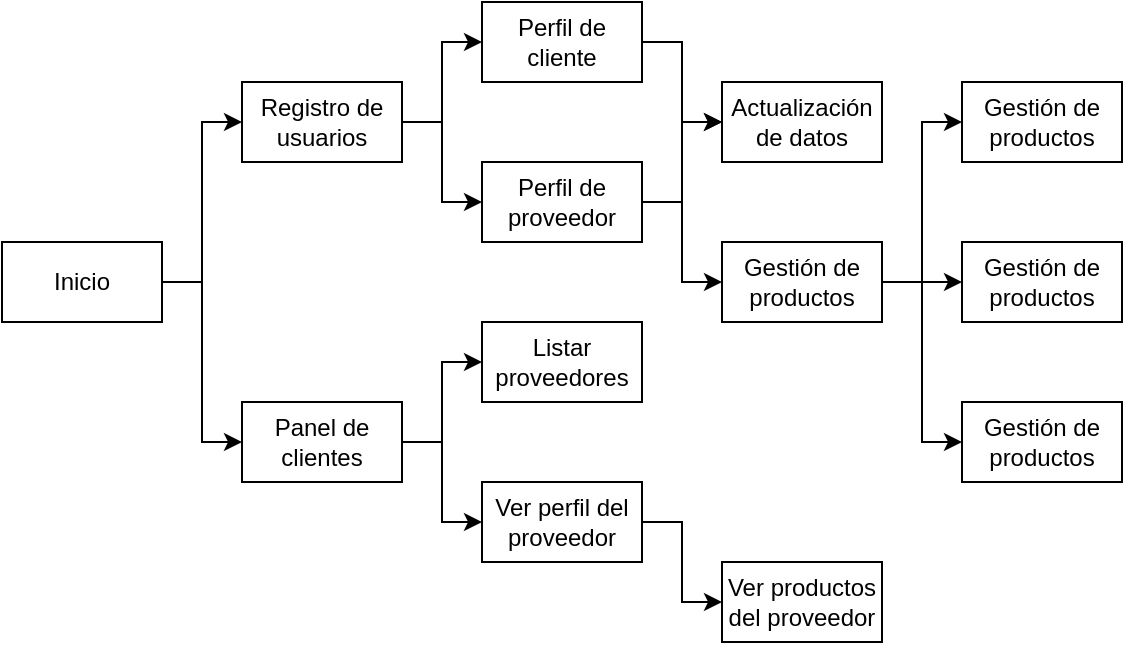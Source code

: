 <mxfile version="22.1.3" type="device">
  <diagram name="Page-1" id="GW0CvmTKzJUiaYzBmrlH">
    <mxGraphModel dx="1195" dy="652" grid="1" gridSize="10" guides="1" tooltips="1" connect="1" arrows="1" fold="1" page="1" pageScale="1" pageWidth="850" pageHeight="1100" math="0" shadow="0">
      <root>
        <mxCell id="0" />
        <mxCell id="1" parent="0" />
        <mxCell id="W2gwUO-j8Dw1JS5upONy-9" style="edgeStyle=orthogonalEdgeStyle;rounded=0;orthogonalLoop=1;jettySize=auto;html=1;entryX=0;entryY=0.5;entryDx=0;entryDy=0;" edge="1" parent="1" source="W2gwUO-j8Dw1JS5upONy-1" target="W2gwUO-j8Dw1JS5upONy-5">
          <mxGeometry relative="1" as="geometry" />
        </mxCell>
        <mxCell id="W2gwUO-j8Dw1JS5upONy-13" style="edgeStyle=orthogonalEdgeStyle;rounded=0;orthogonalLoop=1;jettySize=auto;html=1;entryX=0;entryY=0.5;entryDx=0;entryDy=0;" edge="1" parent="1" source="W2gwUO-j8Dw1JS5upONy-1" target="W2gwUO-j8Dw1JS5upONy-2">
          <mxGeometry relative="1" as="geometry" />
        </mxCell>
        <mxCell id="W2gwUO-j8Dw1JS5upONy-1" value="Inicio&lt;br&gt;" style="rounded=0;whiteSpace=wrap;html=1;" vertex="1" parent="1">
          <mxGeometry x="40" y="280" width="80" height="40" as="geometry" />
        </mxCell>
        <mxCell id="W2gwUO-j8Dw1JS5upONy-14" style="edgeStyle=orthogonalEdgeStyle;rounded=0;orthogonalLoop=1;jettySize=auto;html=1;entryX=0;entryY=0.5;entryDx=0;entryDy=0;" edge="1" parent="1" source="W2gwUO-j8Dw1JS5upONy-2" target="W2gwUO-j8Dw1JS5upONy-3">
          <mxGeometry relative="1" as="geometry" />
        </mxCell>
        <mxCell id="W2gwUO-j8Dw1JS5upONy-15" style="edgeStyle=orthogonalEdgeStyle;rounded=0;orthogonalLoop=1;jettySize=auto;html=1;entryX=0;entryY=0.5;entryDx=0;entryDy=0;" edge="1" parent="1" source="W2gwUO-j8Dw1JS5upONy-2" target="W2gwUO-j8Dw1JS5upONy-4">
          <mxGeometry relative="1" as="geometry" />
        </mxCell>
        <mxCell id="W2gwUO-j8Dw1JS5upONy-2" value="Registro de usuarios" style="rounded=0;whiteSpace=wrap;html=1;" vertex="1" parent="1">
          <mxGeometry x="160" y="200" width="80" height="40" as="geometry" />
        </mxCell>
        <mxCell id="W2gwUO-j8Dw1JS5upONy-17" style="edgeStyle=orthogonalEdgeStyle;rounded=0;orthogonalLoop=1;jettySize=auto;html=1;entryX=0;entryY=0.5;entryDx=0;entryDy=0;" edge="1" parent="1" source="W2gwUO-j8Dw1JS5upONy-3" target="W2gwUO-j8Dw1JS5upONy-16">
          <mxGeometry relative="1" as="geometry" />
        </mxCell>
        <mxCell id="W2gwUO-j8Dw1JS5upONy-3" value="Perfil de cliente" style="rounded=0;whiteSpace=wrap;html=1;" vertex="1" parent="1">
          <mxGeometry x="280" y="160" width="80" height="40" as="geometry" />
        </mxCell>
        <mxCell id="W2gwUO-j8Dw1JS5upONy-18" style="edgeStyle=orthogonalEdgeStyle;rounded=0;orthogonalLoop=1;jettySize=auto;html=1;entryX=0;entryY=0.5;entryDx=0;entryDy=0;" edge="1" parent="1" source="W2gwUO-j8Dw1JS5upONy-4" target="W2gwUO-j8Dw1JS5upONy-16">
          <mxGeometry relative="1" as="geometry" />
        </mxCell>
        <mxCell id="W2gwUO-j8Dw1JS5upONy-20" style="edgeStyle=orthogonalEdgeStyle;rounded=0;orthogonalLoop=1;jettySize=auto;html=1;entryX=0;entryY=0.5;entryDx=0;entryDy=0;" edge="1" parent="1" source="W2gwUO-j8Dw1JS5upONy-4" target="W2gwUO-j8Dw1JS5upONy-19">
          <mxGeometry relative="1" as="geometry" />
        </mxCell>
        <mxCell id="W2gwUO-j8Dw1JS5upONy-4" value="Perfil de proveedor" style="rounded=0;whiteSpace=wrap;html=1;" vertex="1" parent="1">
          <mxGeometry x="280" y="240" width="80" height="40" as="geometry" />
        </mxCell>
        <mxCell id="W2gwUO-j8Dw1JS5upONy-10" style="edgeStyle=orthogonalEdgeStyle;rounded=0;orthogonalLoop=1;jettySize=auto;html=1;entryX=0;entryY=0.5;entryDx=0;entryDy=0;" edge="1" parent="1" source="W2gwUO-j8Dw1JS5upONy-5" target="W2gwUO-j8Dw1JS5upONy-6">
          <mxGeometry relative="1" as="geometry" />
        </mxCell>
        <mxCell id="W2gwUO-j8Dw1JS5upONy-11" style="edgeStyle=orthogonalEdgeStyle;rounded=0;orthogonalLoop=1;jettySize=auto;html=1;entryX=0;entryY=0.5;entryDx=0;entryDy=0;" edge="1" parent="1" source="W2gwUO-j8Dw1JS5upONy-5" target="W2gwUO-j8Dw1JS5upONy-7">
          <mxGeometry relative="1" as="geometry" />
        </mxCell>
        <mxCell id="W2gwUO-j8Dw1JS5upONy-5" value="Panel de clientes" style="rounded=0;whiteSpace=wrap;html=1;" vertex="1" parent="1">
          <mxGeometry x="160" y="360" width="80" height="40" as="geometry" />
        </mxCell>
        <mxCell id="W2gwUO-j8Dw1JS5upONy-6" value="Listar proveedores" style="rounded=0;whiteSpace=wrap;html=1;" vertex="1" parent="1">
          <mxGeometry x="280" y="320" width="80" height="40" as="geometry" />
        </mxCell>
        <mxCell id="W2gwUO-j8Dw1JS5upONy-12" style="edgeStyle=orthogonalEdgeStyle;rounded=0;orthogonalLoop=1;jettySize=auto;html=1;entryX=0;entryY=0.5;entryDx=0;entryDy=0;" edge="1" parent="1" source="W2gwUO-j8Dw1JS5upONy-7" target="W2gwUO-j8Dw1JS5upONy-8">
          <mxGeometry relative="1" as="geometry" />
        </mxCell>
        <mxCell id="W2gwUO-j8Dw1JS5upONy-7" value="Ver perfil del proveedor" style="rounded=0;whiteSpace=wrap;html=1;" vertex="1" parent="1">
          <mxGeometry x="280" y="400" width="80" height="40" as="geometry" />
        </mxCell>
        <mxCell id="W2gwUO-j8Dw1JS5upONy-8" value="Ver productos del proveedor" style="rounded=0;whiteSpace=wrap;html=1;" vertex="1" parent="1">
          <mxGeometry x="400" y="440" width="80" height="40" as="geometry" />
        </mxCell>
        <mxCell id="W2gwUO-j8Dw1JS5upONy-16" value="Actualización de datos" style="rounded=0;whiteSpace=wrap;html=1;" vertex="1" parent="1">
          <mxGeometry x="400" y="200" width="80" height="40" as="geometry" />
        </mxCell>
        <mxCell id="W2gwUO-j8Dw1JS5upONy-25" style="edgeStyle=orthogonalEdgeStyle;rounded=0;orthogonalLoop=1;jettySize=auto;html=1;entryX=0;entryY=0.5;entryDx=0;entryDy=0;" edge="1" parent="1" source="W2gwUO-j8Dw1JS5upONy-19" target="W2gwUO-j8Dw1JS5upONy-23">
          <mxGeometry relative="1" as="geometry" />
        </mxCell>
        <mxCell id="W2gwUO-j8Dw1JS5upONy-26" style="edgeStyle=orthogonalEdgeStyle;rounded=0;orthogonalLoop=1;jettySize=auto;html=1;entryX=0;entryY=0.5;entryDx=0;entryDy=0;" edge="1" parent="1" source="W2gwUO-j8Dw1JS5upONy-19" target="W2gwUO-j8Dw1JS5upONy-22">
          <mxGeometry relative="1" as="geometry" />
        </mxCell>
        <mxCell id="W2gwUO-j8Dw1JS5upONy-27" style="edgeStyle=orthogonalEdgeStyle;rounded=0;orthogonalLoop=1;jettySize=auto;html=1;entryX=0;entryY=0.5;entryDx=0;entryDy=0;" edge="1" parent="1" source="W2gwUO-j8Dw1JS5upONy-19" target="W2gwUO-j8Dw1JS5upONy-24">
          <mxGeometry relative="1" as="geometry" />
        </mxCell>
        <mxCell id="W2gwUO-j8Dw1JS5upONy-19" value="Gestión de productos" style="rounded=0;whiteSpace=wrap;html=1;" vertex="1" parent="1">
          <mxGeometry x="400" y="280" width="80" height="40" as="geometry" />
        </mxCell>
        <mxCell id="W2gwUO-j8Dw1JS5upONy-22" value="Gestión de productos" style="rounded=0;whiteSpace=wrap;html=1;" vertex="1" parent="1">
          <mxGeometry x="520" y="200" width="80" height="40" as="geometry" />
        </mxCell>
        <mxCell id="W2gwUO-j8Dw1JS5upONy-23" value="Gestión de productos" style="rounded=0;whiteSpace=wrap;html=1;" vertex="1" parent="1">
          <mxGeometry x="520" y="280" width="80" height="40" as="geometry" />
        </mxCell>
        <mxCell id="W2gwUO-j8Dw1JS5upONy-24" value="Gestión de productos" style="rounded=0;whiteSpace=wrap;html=1;" vertex="1" parent="1">
          <mxGeometry x="520" y="360" width="80" height="40" as="geometry" />
        </mxCell>
      </root>
    </mxGraphModel>
  </diagram>
</mxfile>
